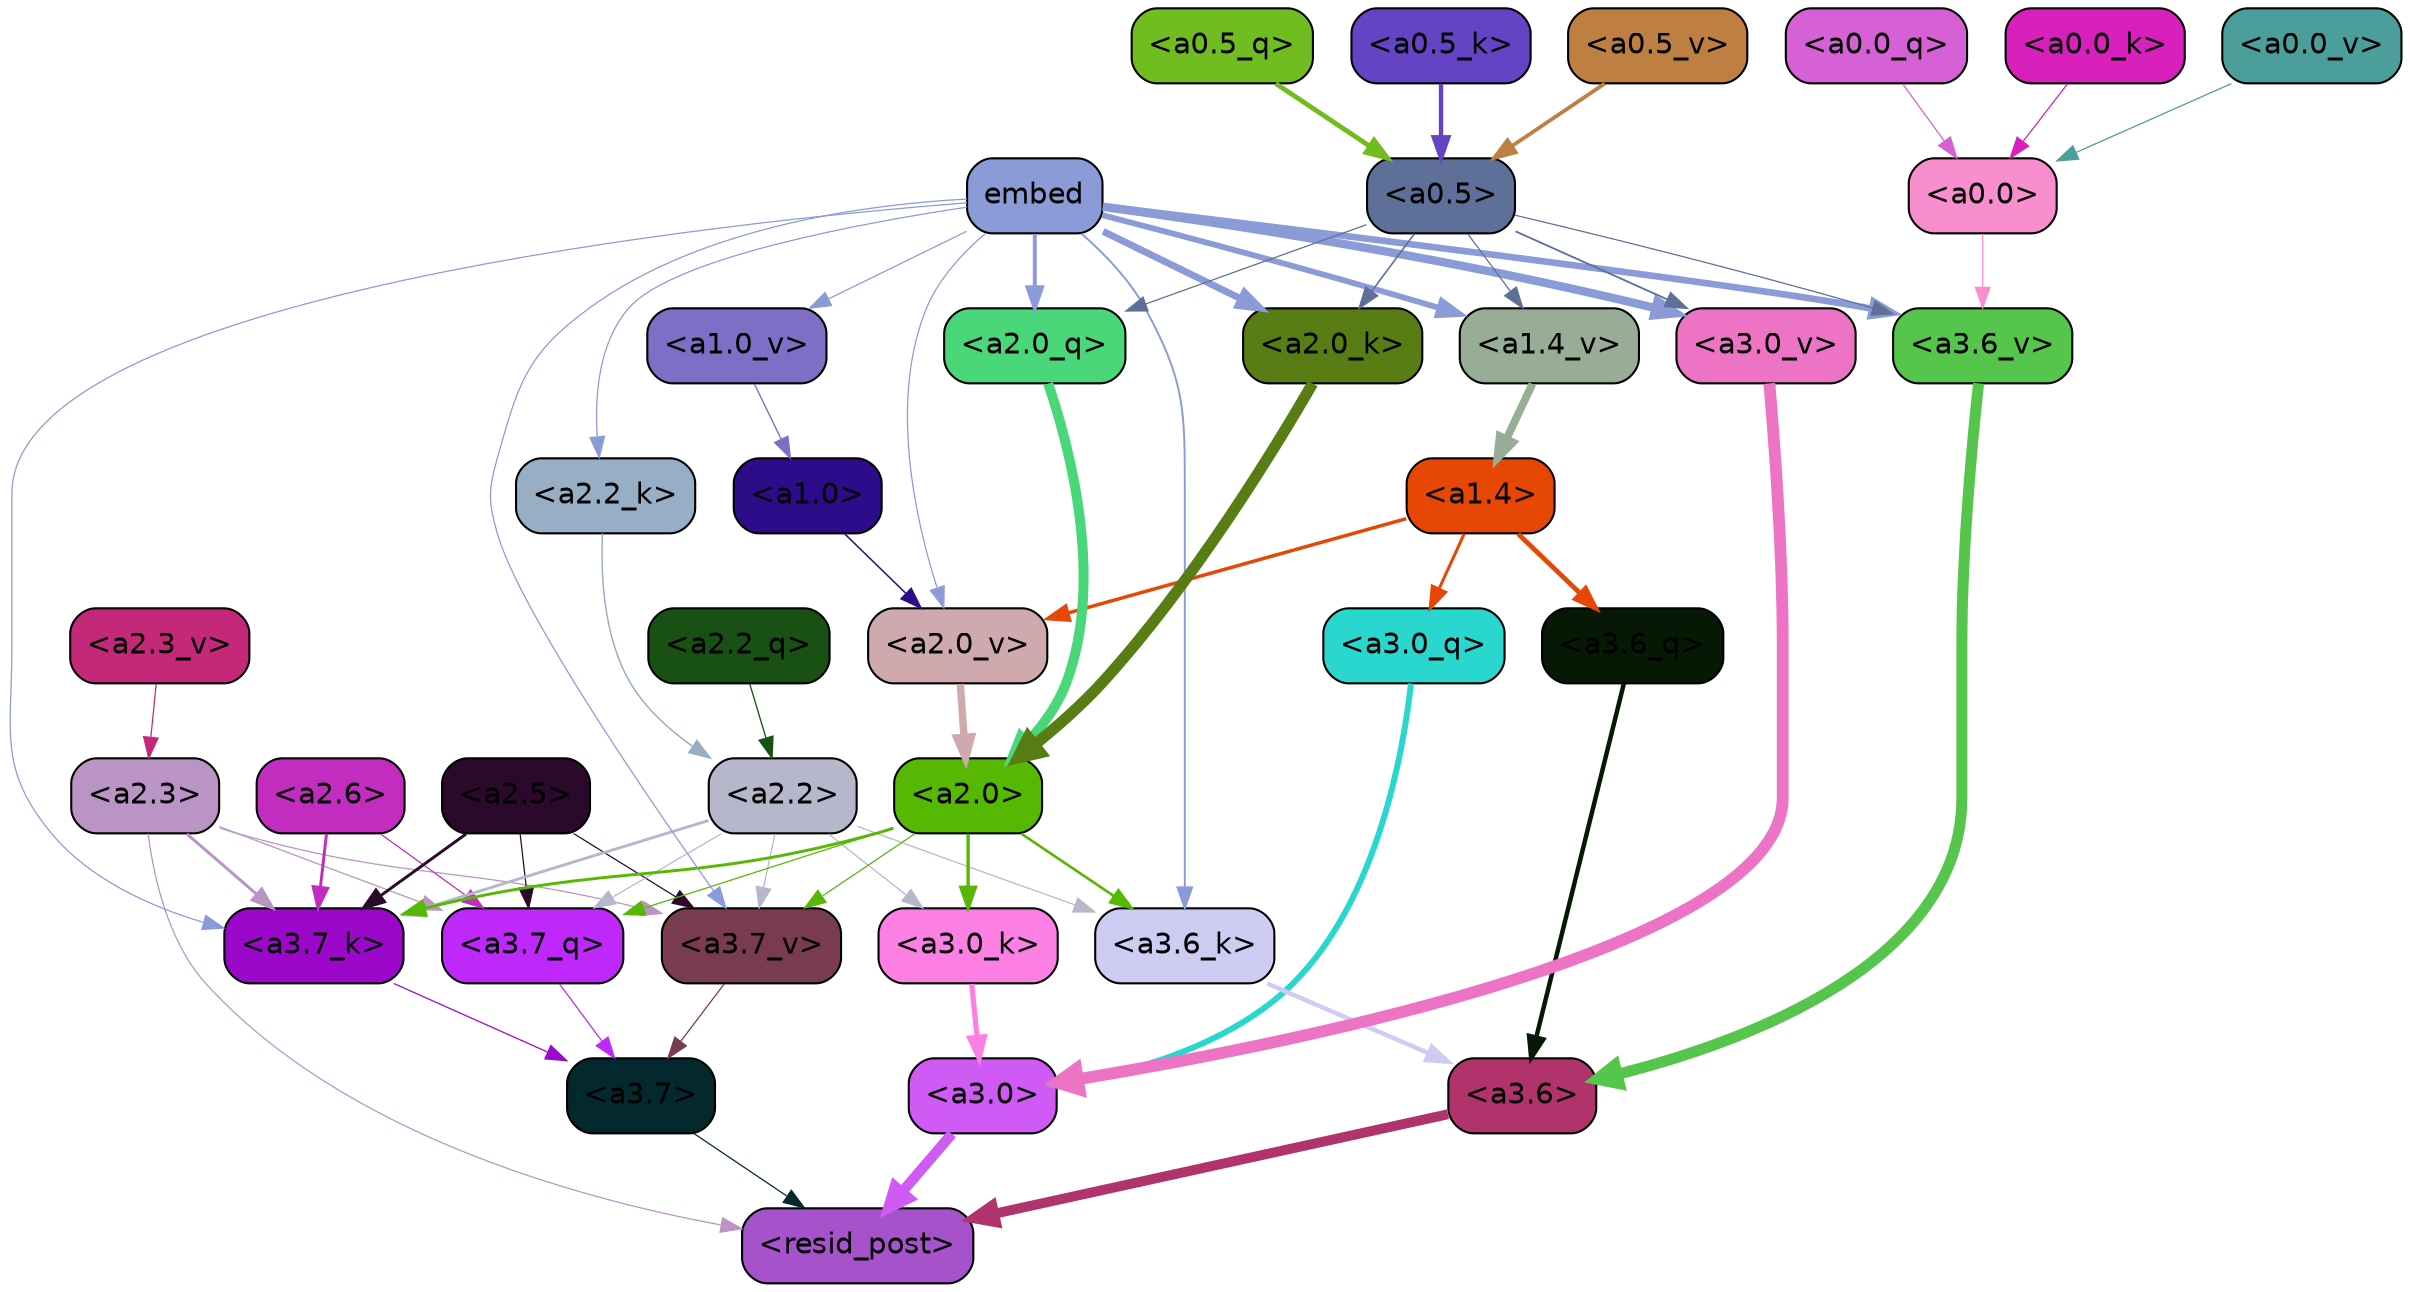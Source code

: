 strict digraph "" {
	graph [bgcolor=transparent,
		layout=dot,
		overlap=false,
		splines=true
	];
	"<a3.7>"	[color=black,
		fillcolor="#03282d",
		fontname=Helvetica,
		shape=box,
		style="filled, rounded"];
	"<resid_post>"	[color=black,
		fillcolor="#a652cb",
		fontname=Helvetica,
		shape=box,
		style="filled, rounded"];
	"<a3.7>" -> "<resid_post>"	[color="#03282d",
		penwidth=0.6];
	"<a3.6>"	[color=black,
		fillcolor="#b1336b",
		fontname=Helvetica,
		shape=box,
		style="filled, rounded"];
	"<a3.6>" -> "<resid_post>"	[color="#b1336b",
		penwidth=4.749041676521301];
	"<a3.0>"	[color=black,
		fillcolor="#d05af4",
		fontname=Helvetica,
		shape=box,
		style="filled, rounded"];
	"<a3.0>" -> "<resid_post>"	[color="#d05af4",
		penwidth=5.004215121269226];
	"<a2.3>"	[color=black,
		fillcolor="#bb94c6",
		fontname=Helvetica,
		shape=box,
		style="filled, rounded"];
	"<a2.3>" -> "<resid_post>"	[color="#bb94c6",
		penwidth=0.6];
	"<a3.7_q>"	[color=black,
		fillcolor="#be28fa",
		fontname=Helvetica,
		shape=box,
		style="filled, rounded"];
	"<a2.3>" -> "<a3.7_q>"	[color="#bb94c6",
		penwidth=0.6];
	"<a3.7_k>"	[color=black,
		fillcolor="#9c08ca",
		fontname=Helvetica,
		shape=box,
		style="filled, rounded"];
	"<a2.3>" -> "<a3.7_k>"	[color="#bb94c6",
		penwidth=1.4391854107379913];
	"<a3.7_v>"	[color=black,
		fillcolor="#793b4e",
		fontname=Helvetica,
		shape=box,
		style="filled, rounded"];
	"<a2.3>" -> "<a3.7_v>"	[color="#bb94c6",
		penwidth=0.6];
	"<a3.7_q>" -> "<a3.7>"	[color="#be28fa",
		penwidth=0.6];
	"<a3.6_q>"	[color=black,
		fillcolor="#061905",
		fontname=Helvetica,
		shape=box,
		style="filled, rounded"];
	"<a3.6_q>" -> "<a3.6>"	[color="#061905",
		penwidth=2.160832464694977];
	"<a3.0_q>"	[color=black,
		fillcolor="#29d7cf",
		fontname=Helvetica,
		shape=box,
		style="filled, rounded"];
	"<a3.0_q>" -> "<a3.0>"	[color="#29d7cf",
		penwidth=2.870753765106201];
	"<a3.7_k>" -> "<a3.7>"	[color="#9c08ca",
		penwidth=0.6];
	"<a3.6_k>"	[color=black,
		fillcolor="#cfccf4",
		fontname=Helvetica,
		shape=box,
		style="filled, rounded"];
	"<a3.6_k>" -> "<a3.6>"	[color="#cfccf4",
		penwidth=2.13908451795578];
	"<a3.0_k>"	[color=black,
		fillcolor="#fc80e4",
		fontname=Helvetica,
		shape=box,
		style="filled, rounded"];
	"<a3.0_k>" -> "<a3.0>"	[color="#fc80e4",
		penwidth=2.520303964614868];
	"<a3.7_v>" -> "<a3.7>"	[color="#793b4e",
		penwidth=0.6];
	"<a3.6_v>"	[color=black,
		fillcolor="#55c54c",
		fontname=Helvetica,
		shape=box,
		style="filled, rounded"];
	"<a3.6_v>" -> "<a3.6>"	[color="#55c54c",
		penwidth=5.297133803367615];
	"<a3.0_v>"	[color=black,
		fillcolor="#ed74c5",
		fontname=Helvetica,
		shape=box,
		style="filled, rounded"];
	"<a3.0_v>" -> "<a3.0>"	[color="#ed74c5",
		penwidth=5.680712580680847];
	"<a2.6>"	[color=black,
		fillcolor="#c22dbf",
		fontname=Helvetica,
		shape=box,
		style="filled, rounded"];
	"<a2.6>" -> "<a3.7_q>"	[color="#c22dbf",
		penwidth=0.6];
	"<a2.6>" -> "<a3.7_k>"	[color="#c22dbf",
		penwidth=1.4180794060230255];
	"<a2.5>"	[color=black,
		fillcolor="#2a092a",
		fontname=Helvetica,
		shape=box,
		style="filled, rounded"];
	"<a2.5>" -> "<a3.7_q>"	[color="#2a092a",
		penwidth=0.6];
	"<a2.5>" -> "<a3.7_k>"	[color="#2a092a",
		penwidth=1.4281435310840607];
	"<a2.5>" -> "<a3.7_v>"	[color="#2a092a",
		penwidth=0.6];
	"<a2.2>"	[color=black,
		fillcolor="#b6b7ca",
		fontname=Helvetica,
		shape=box,
		style="filled, rounded"];
	"<a2.2>" -> "<a3.7_q>"	[color="#b6b7ca",
		penwidth=0.6];
	"<a2.2>" -> "<a3.7_k>"	[color="#b6b7ca",
		penwidth=1.3982512056827545];
	"<a2.2>" -> "<a3.6_k>"	[color="#b6b7ca",
		penwidth=0.6];
	"<a2.2>" -> "<a3.0_k>"	[color="#b6b7ca",
		penwidth=0.6];
	"<a2.2>" -> "<a3.7_v>"	[color="#b6b7ca",
		penwidth=0.6];
	"<a2.0>"	[color=black,
		fillcolor="#57b803",
		fontname=Helvetica,
		shape=box,
		style="filled, rounded"];
	"<a2.0>" -> "<a3.7_q>"	[color="#57b803",
		penwidth=0.6];
	"<a2.0>" -> "<a3.7_k>"	[color="#57b803",
		penwidth=1.404832512140274];
	"<a2.0>" -> "<a3.6_k>"	[color="#57b803",
		penwidth=1.2708758115768433];
	"<a2.0>" -> "<a3.0_k>"	[color="#57b803",
		penwidth=1.6207245588302612];
	"<a2.0>" -> "<a3.7_v>"	[color="#57b803",
		penwidth=0.6];
	"<a1.4>"	[color=black,
		fillcolor="#e64705",
		fontname=Helvetica,
		shape=box,
		style="filled, rounded"];
	"<a1.4>" -> "<a3.6_q>"	[color="#e64705",
		penwidth=2.289449453353882];
	"<a1.4>" -> "<a3.0_q>"	[color="#e64705",
		penwidth=1.4600623846054077];
	"<a2.0_v>"	[color=black,
		fillcolor="#ceaaae",
		fontname=Helvetica,
		shape=box,
		style="filled, rounded"];
	"<a1.4>" -> "<a2.0_v>"	[color="#e64705",
		penwidth=1.676277220249176];
	embed	[color=black,
		fillcolor="#8a9bd7",
		fontname=Helvetica,
		shape=box,
		style="filled, rounded"];
	embed -> "<a3.7_k>"	[color="#8a9bd7",
		penwidth=0.6];
	embed -> "<a3.6_k>"	[color="#8a9bd7",
		penwidth=0.9291638135910034];
	embed -> "<a3.7_v>"	[color="#8a9bd7",
		penwidth=0.6];
	embed -> "<a3.6_v>"	[color="#8a9bd7",
		penwidth=3.1808209121227264];
	embed -> "<a3.0_v>"	[color="#8a9bd7",
		penwidth=4.036660343408585];
	"<a2.0_q>"	[color=black,
		fillcolor="#4ad77a",
		fontname=Helvetica,
		shape=box,
		style="filled, rounded"];
	embed -> "<a2.0_q>"	[color="#8a9bd7",
		penwidth=1.8821641206741333];
	"<a2.2_k>"	[color=black,
		fillcolor="#97aec5",
		fontname=Helvetica,
		shape=box,
		style="filled, rounded"];
	embed -> "<a2.2_k>"	[color="#8a9bd7",
		penwidth=0.6];
	"<a2.0_k>"	[color=black,
		fillcolor="#587d15",
		fontname=Helvetica,
		shape=box,
		style="filled, rounded"];
	embed -> "<a2.0_k>"	[color="#8a9bd7",
		penwidth=3.3375256061553955];
	embed -> "<a2.0_v>"	[color="#8a9bd7",
		penwidth=0.6];
	"<a1.4_v>"	[color=black,
		fillcolor="#97ad96",
		fontname=Helvetica,
		shape=box,
		style="filled, rounded"];
	embed -> "<a1.4_v>"	[color="#8a9bd7",
		penwidth=2.7935529947280884];
	"<a1.0_v>"	[color=black,
		fillcolor="#7e6ec5",
		fontname=Helvetica,
		shape=box,
		style="filled, rounded"];
	embed -> "<a1.0_v>"	[color="#8a9bd7",
		penwidth=0.6];
	"<a0.5>"	[color=black,
		fillcolor="#5e6f98",
		fontname=Helvetica,
		shape=box,
		style="filled, rounded"];
	"<a0.5>" -> "<a3.6_v>"	[color="#5e6f98",
		penwidth=0.6];
	"<a0.5>" -> "<a3.0_v>"	[color="#5e6f98",
		penwidth=0.8798569142818451];
	"<a0.5>" -> "<a2.0_q>"	[color="#5e6f98",
		penwidth=0.6];
	"<a0.5>" -> "<a2.0_k>"	[color="#5e6f98",
		penwidth=0.7782440185546875];
	"<a0.5>" -> "<a1.4_v>"	[color="#5e6f98",
		penwidth=0.6];
	"<a0.0>"	[color=black,
		fillcolor="#f88ece",
		fontname=Helvetica,
		shape=box,
		style="filled, rounded"];
	"<a0.0>" -> "<a3.6_v>"	[color="#f88ece",
		penwidth=0.6];
	"<a2.2_q>"	[color=black,
		fillcolor="#195115",
		fontname=Helvetica,
		shape=box,
		style="filled, rounded"];
	"<a2.2_q>" -> "<a2.2>"	[color="#195115",
		penwidth=0.6392357051372528];
	"<a2.0_q>" -> "<a2.0>"	[color="#4ad77a",
		penwidth=4.795779317617416];
	"<a2.2_k>" -> "<a2.2>"	[color="#97aec5",
		penwidth=0.7060726433992386];
	"<a2.0_k>" -> "<a2.0>"	[color="#587d15",
		penwidth=5.401692286133766];
	"<a2.3_v>"	[color=black,
		fillcolor="#c42879",
		fontname=Helvetica,
		shape=box,
		style="filled, rounded"];
	"<a2.3_v>" -> "<a2.3>"	[color="#c42879",
		penwidth=0.6];
	"<a2.0_v>" -> "<a2.0>"	[color="#ceaaae",
		penwidth=3.56003999710083];
	"<a1.0>"	[color=black,
		fillcolor="#2d0c89",
		fontname=Helvetica,
		shape=box,
		style="filled, rounded"];
	"<a1.0>" -> "<a2.0_v>"	[color="#2d0c89",
		penwidth=0.7355214953422546];
	"<a1.4_v>" -> "<a1.4>"	[color="#97ad96",
		penwidth=3.7673035860061646];
	"<a1.0_v>" -> "<a1.0>"	[color="#7e6ec5",
		penwidth=0.6493047475814819];
	"<a0.5_q>"	[color=black,
		fillcolor="#71bc20",
		fontname=Helvetica,
		shape=box,
		style="filled, rounded"];
	"<a0.5_q>" -> "<a0.5>"	[color="#71bc20",
		penwidth=2.3187414407730103];
	"<a0.0_q>"	[color=black,
		fillcolor="#d660d5",
		fontname=Helvetica,
		shape=box,
		style="filled, rounded"];
	"<a0.0_q>" -> "<a0.0>"	[color="#d660d5",
		penwidth=0.6];
	"<a0.5_k>"	[color=black,
		fillcolor="#6543c5",
		fontname=Helvetica,
		shape=box,
		style="filled, rounded"];
	"<a0.5_k>" -> "<a0.5>"	[color="#6543c5",
		penwidth=2.1102215051651];
	"<a0.0_k>"	[color=black,
		fillcolor="#d91fbc",
		fontname=Helvetica,
		shape=box,
		style="filled, rounded"];
	"<a0.0_k>" -> "<a0.0>"	[color="#d91fbc",
		penwidth=0.6];
	"<a0.5_v>"	[color=black,
		fillcolor="#bd7f42",
		fontname=Helvetica,
		shape=box,
		style="filled, rounded"];
	"<a0.5_v>" -> "<a0.5>"	[color="#bd7f42",
		penwidth=1.829363465309143];
	"<a0.0_v>"	[color=black,
		fillcolor="#4b9e99",
		fontname=Helvetica,
		shape=box,
		style="filled, rounded"];
	"<a0.0_v>" -> "<a0.0>"	[color="#4b9e99",
		penwidth=0.6];
}
